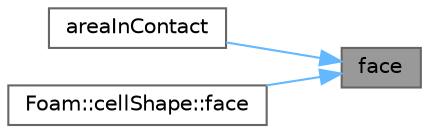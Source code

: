 digraph "face"
{
 // LATEX_PDF_SIZE
  bgcolor="transparent";
  edge [fontname=Helvetica,fontsize=10,labelfontname=Helvetica,labelfontsize=10];
  node [fontname=Helvetica,fontsize=10,shape=box,height=0.2,width=0.4];
  rankdir="RL";
  Node1 [id="Node000001",label="face",height=0.2,width=0.4,color="gray40", fillcolor="grey60", style="filled", fontcolor="black",tooltip=" "];
  Node1 -> Node2 [id="edge1_Node000001_Node000002",dir="back",color="steelblue1",style="solid",tooltip=" "];
  Node2 [id="Node000002",label="areaInContact",height=0.2,width=0.4,color="grey40", fillcolor="white", style="filled",URL="$classFoam_1_1face.html#a5ce06555e18af73096ca1c5a0a027295",tooltip=" "];
  Node1 -> Node3 [id="edge2_Node000001_Node000003",dir="back",color="steelblue1",style="solid",tooltip=" "];
  Node3 [id="Node000003",label="Foam::cellShape::face",height=0.2,width=0.4,color="grey40", fillcolor="white", style="filled",URL="$classFoam_1_1cellShape.html#a5a55fce5c0c0e2cc29b2c3da02f4ac66",tooltip=" "];
}
